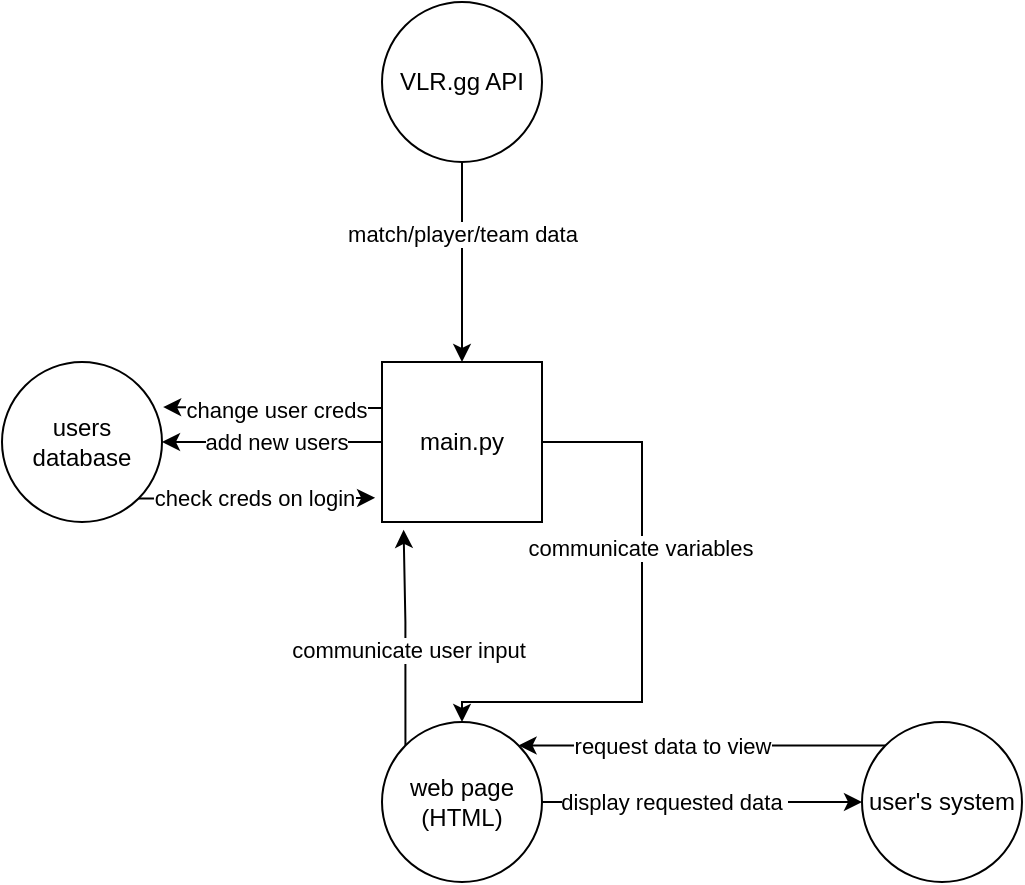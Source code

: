 <mxfile version="21.5.0" type="github">
  <diagram name="Page-1" id="dNs9yqZ0m7LmeVH3702F">
    <mxGraphModel dx="1167" dy="601" grid="1" gridSize="10" guides="1" tooltips="1" connect="1" arrows="1" fold="1" page="1" pageScale="1" pageWidth="827" pageHeight="1169" math="0" shadow="0">
      <root>
        <mxCell id="0" />
        <mxCell id="1" parent="0" />
        <mxCell id="pKh_VUwVr-bYhX_K1L6p-5" style="edgeStyle=orthogonalEdgeStyle;rounded=0;orthogonalLoop=1;jettySize=auto;html=1;entryX=0.5;entryY=0;entryDx=0;entryDy=0;" edge="1" parent="1" source="pKh_VUwVr-bYhX_K1L6p-1" target="pKh_VUwVr-bYhX_K1L6p-4">
          <mxGeometry relative="1" as="geometry">
            <Array as="points">
              <mxPoint x="490" y="560" />
              <mxPoint x="490" y="690" />
              <mxPoint x="400" y="690" />
            </Array>
          </mxGeometry>
        </mxCell>
        <mxCell id="pKh_VUwVr-bYhX_K1L6p-7" value="communicate variables" style="edgeLabel;html=1;align=center;verticalAlign=middle;resizable=0;points=[];" vertex="1" connectable="0" parent="pKh_VUwVr-bYhX_K1L6p-5">
          <mxGeometry x="-0.269" y="-1" relative="1" as="geometry">
            <mxPoint as="offset" />
          </mxGeometry>
        </mxCell>
        <mxCell id="pKh_VUwVr-bYhX_K1L6p-8" style="edgeStyle=orthogonalEdgeStyle;rounded=0;orthogonalLoop=1;jettySize=auto;html=1;entryX=1;entryY=0.5;entryDx=0;entryDy=0;" edge="1" parent="1" source="pKh_VUwVr-bYhX_K1L6p-1" target="pKh_VUwVr-bYhX_K1L6p-2">
          <mxGeometry relative="1" as="geometry" />
        </mxCell>
        <mxCell id="pKh_VUwVr-bYhX_K1L6p-9" value="add new users" style="edgeLabel;html=1;align=center;verticalAlign=middle;resizable=0;points=[];" vertex="1" connectable="0" parent="pKh_VUwVr-bYhX_K1L6p-8">
          <mxGeometry x="-0.229" y="3" relative="1" as="geometry">
            <mxPoint x="-11" y="-3" as="offset" />
          </mxGeometry>
        </mxCell>
        <mxCell id="pKh_VUwVr-bYhX_K1L6p-10" style="edgeStyle=orthogonalEdgeStyle;rounded=0;orthogonalLoop=1;jettySize=auto;html=1;entryX=1.007;entryY=0.282;entryDx=0;entryDy=0;entryPerimeter=0;" edge="1" parent="1" source="pKh_VUwVr-bYhX_K1L6p-1" target="pKh_VUwVr-bYhX_K1L6p-2">
          <mxGeometry relative="1" as="geometry">
            <Array as="points">
              <mxPoint x="340" y="543" />
              <mxPoint x="340" y="543" />
            </Array>
          </mxGeometry>
        </mxCell>
        <mxCell id="pKh_VUwVr-bYhX_K1L6p-11" value="change user creds" style="edgeLabel;html=1;align=center;verticalAlign=middle;resizable=0;points=[];" vertex="1" connectable="0" parent="pKh_VUwVr-bYhX_K1L6p-10">
          <mxGeometry x="-0.269" y="1" relative="1" as="geometry">
            <mxPoint x="-13" as="offset" />
          </mxGeometry>
        </mxCell>
        <mxCell id="pKh_VUwVr-bYhX_K1L6p-1" value="main.py" style="whiteSpace=wrap;html=1;aspect=fixed;" vertex="1" parent="1">
          <mxGeometry x="360" y="520" width="80" height="80" as="geometry" />
        </mxCell>
        <mxCell id="pKh_VUwVr-bYhX_K1L6p-19" style="edgeStyle=orthogonalEdgeStyle;rounded=0;orthogonalLoop=1;jettySize=auto;html=1;exitX=1;exitY=1;exitDx=0;exitDy=0;entryX=-0.043;entryY=0.849;entryDx=0;entryDy=0;entryPerimeter=0;" edge="1" parent="1" source="pKh_VUwVr-bYhX_K1L6p-2" target="pKh_VUwVr-bYhX_K1L6p-1">
          <mxGeometry relative="1" as="geometry" />
        </mxCell>
        <mxCell id="pKh_VUwVr-bYhX_K1L6p-20" value="check creds on login" style="edgeLabel;html=1;align=center;verticalAlign=middle;resizable=0;points=[];" vertex="1" connectable="0" parent="pKh_VUwVr-bYhX_K1L6p-19">
          <mxGeometry x="0.349" relative="1" as="geometry">
            <mxPoint x="-22" as="offset" />
          </mxGeometry>
        </mxCell>
        <mxCell id="pKh_VUwVr-bYhX_K1L6p-2" value="users database" style="ellipse;whiteSpace=wrap;html=1;aspect=fixed;" vertex="1" parent="1">
          <mxGeometry x="170" y="520" width="80" height="80" as="geometry" />
        </mxCell>
        <mxCell id="pKh_VUwVr-bYhX_K1L6p-21" style="edgeStyle=orthogonalEdgeStyle;rounded=0;orthogonalLoop=1;jettySize=auto;html=1;exitX=0.5;exitY=1;exitDx=0;exitDy=0;entryX=0.5;entryY=0;entryDx=0;entryDy=0;" edge="1" parent="1" source="pKh_VUwVr-bYhX_K1L6p-3" target="pKh_VUwVr-bYhX_K1L6p-1">
          <mxGeometry relative="1" as="geometry" />
        </mxCell>
        <mxCell id="pKh_VUwVr-bYhX_K1L6p-22" value="match/player/team data" style="edgeLabel;html=1;align=center;verticalAlign=middle;resizable=0;points=[];" vertex="1" connectable="0" parent="pKh_VUwVr-bYhX_K1L6p-21">
          <mxGeometry x="-0.291" relative="1" as="geometry">
            <mxPoint as="offset" />
          </mxGeometry>
        </mxCell>
        <mxCell id="pKh_VUwVr-bYhX_K1L6p-3" value="VLR.gg API" style="ellipse;whiteSpace=wrap;html=1;aspect=fixed;" vertex="1" parent="1">
          <mxGeometry x="360" y="340" width="80" height="80" as="geometry" />
        </mxCell>
        <mxCell id="pKh_VUwVr-bYhX_K1L6p-25" style="edgeStyle=orthogonalEdgeStyle;rounded=0;orthogonalLoop=1;jettySize=auto;html=1;" edge="1" parent="1" source="pKh_VUwVr-bYhX_K1L6p-4" target="pKh_VUwVr-bYhX_K1L6p-24">
          <mxGeometry relative="1" as="geometry" />
        </mxCell>
        <mxCell id="pKh_VUwVr-bYhX_K1L6p-26" value="display requested data&amp;nbsp;" style="edgeLabel;html=1;align=center;verticalAlign=middle;resizable=0;points=[];" vertex="1" connectable="0" parent="pKh_VUwVr-bYhX_K1L6p-25">
          <mxGeometry x="-0.254" y="-3" relative="1" as="geometry">
            <mxPoint x="6" y="-3" as="offset" />
          </mxGeometry>
        </mxCell>
        <mxCell id="pKh_VUwVr-bYhX_K1L6p-29" style="edgeStyle=orthogonalEdgeStyle;rounded=0;orthogonalLoop=1;jettySize=auto;html=1;exitX=0;exitY=0;exitDx=0;exitDy=0;entryX=0.135;entryY=1.049;entryDx=0;entryDy=0;entryPerimeter=0;" edge="1" parent="1" source="pKh_VUwVr-bYhX_K1L6p-4" target="pKh_VUwVr-bYhX_K1L6p-1">
          <mxGeometry relative="1" as="geometry" />
        </mxCell>
        <mxCell id="pKh_VUwVr-bYhX_K1L6p-30" value="communicate user input" style="edgeLabel;html=1;align=center;verticalAlign=middle;resizable=0;points=[];" vertex="1" connectable="0" parent="pKh_VUwVr-bYhX_K1L6p-29">
          <mxGeometry x="-0.128" y="-1" relative="1" as="geometry">
            <mxPoint as="offset" />
          </mxGeometry>
        </mxCell>
        <mxCell id="pKh_VUwVr-bYhX_K1L6p-4" value="web page (HTML)" style="ellipse;whiteSpace=wrap;html=1;aspect=fixed;" vertex="1" parent="1">
          <mxGeometry x="360" y="700" width="80" height="80" as="geometry" />
        </mxCell>
        <mxCell id="pKh_VUwVr-bYhX_K1L6p-27" style="edgeStyle=orthogonalEdgeStyle;rounded=0;orthogonalLoop=1;jettySize=auto;html=1;exitX=0;exitY=0;exitDx=0;exitDy=0;entryX=1;entryY=0;entryDx=0;entryDy=0;" edge="1" parent="1" source="pKh_VUwVr-bYhX_K1L6p-24" target="pKh_VUwVr-bYhX_K1L6p-4">
          <mxGeometry relative="1" as="geometry" />
        </mxCell>
        <mxCell id="pKh_VUwVr-bYhX_K1L6p-28" value="request data to view" style="edgeLabel;html=1;align=center;verticalAlign=middle;resizable=0;points=[];" vertex="1" connectable="0" parent="pKh_VUwVr-bYhX_K1L6p-27">
          <mxGeometry x="0.166" relative="1" as="geometry">
            <mxPoint as="offset" />
          </mxGeometry>
        </mxCell>
        <mxCell id="pKh_VUwVr-bYhX_K1L6p-24" value="user&#39;s system" style="ellipse;whiteSpace=wrap;html=1;aspect=fixed;" vertex="1" parent="1">
          <mxGeometry x="600" y="700" width="80" height="80" as="geometry" />
        </mxCell>
      </root>
    </mxGraphModel>
  </diagram>
</mxfile>
